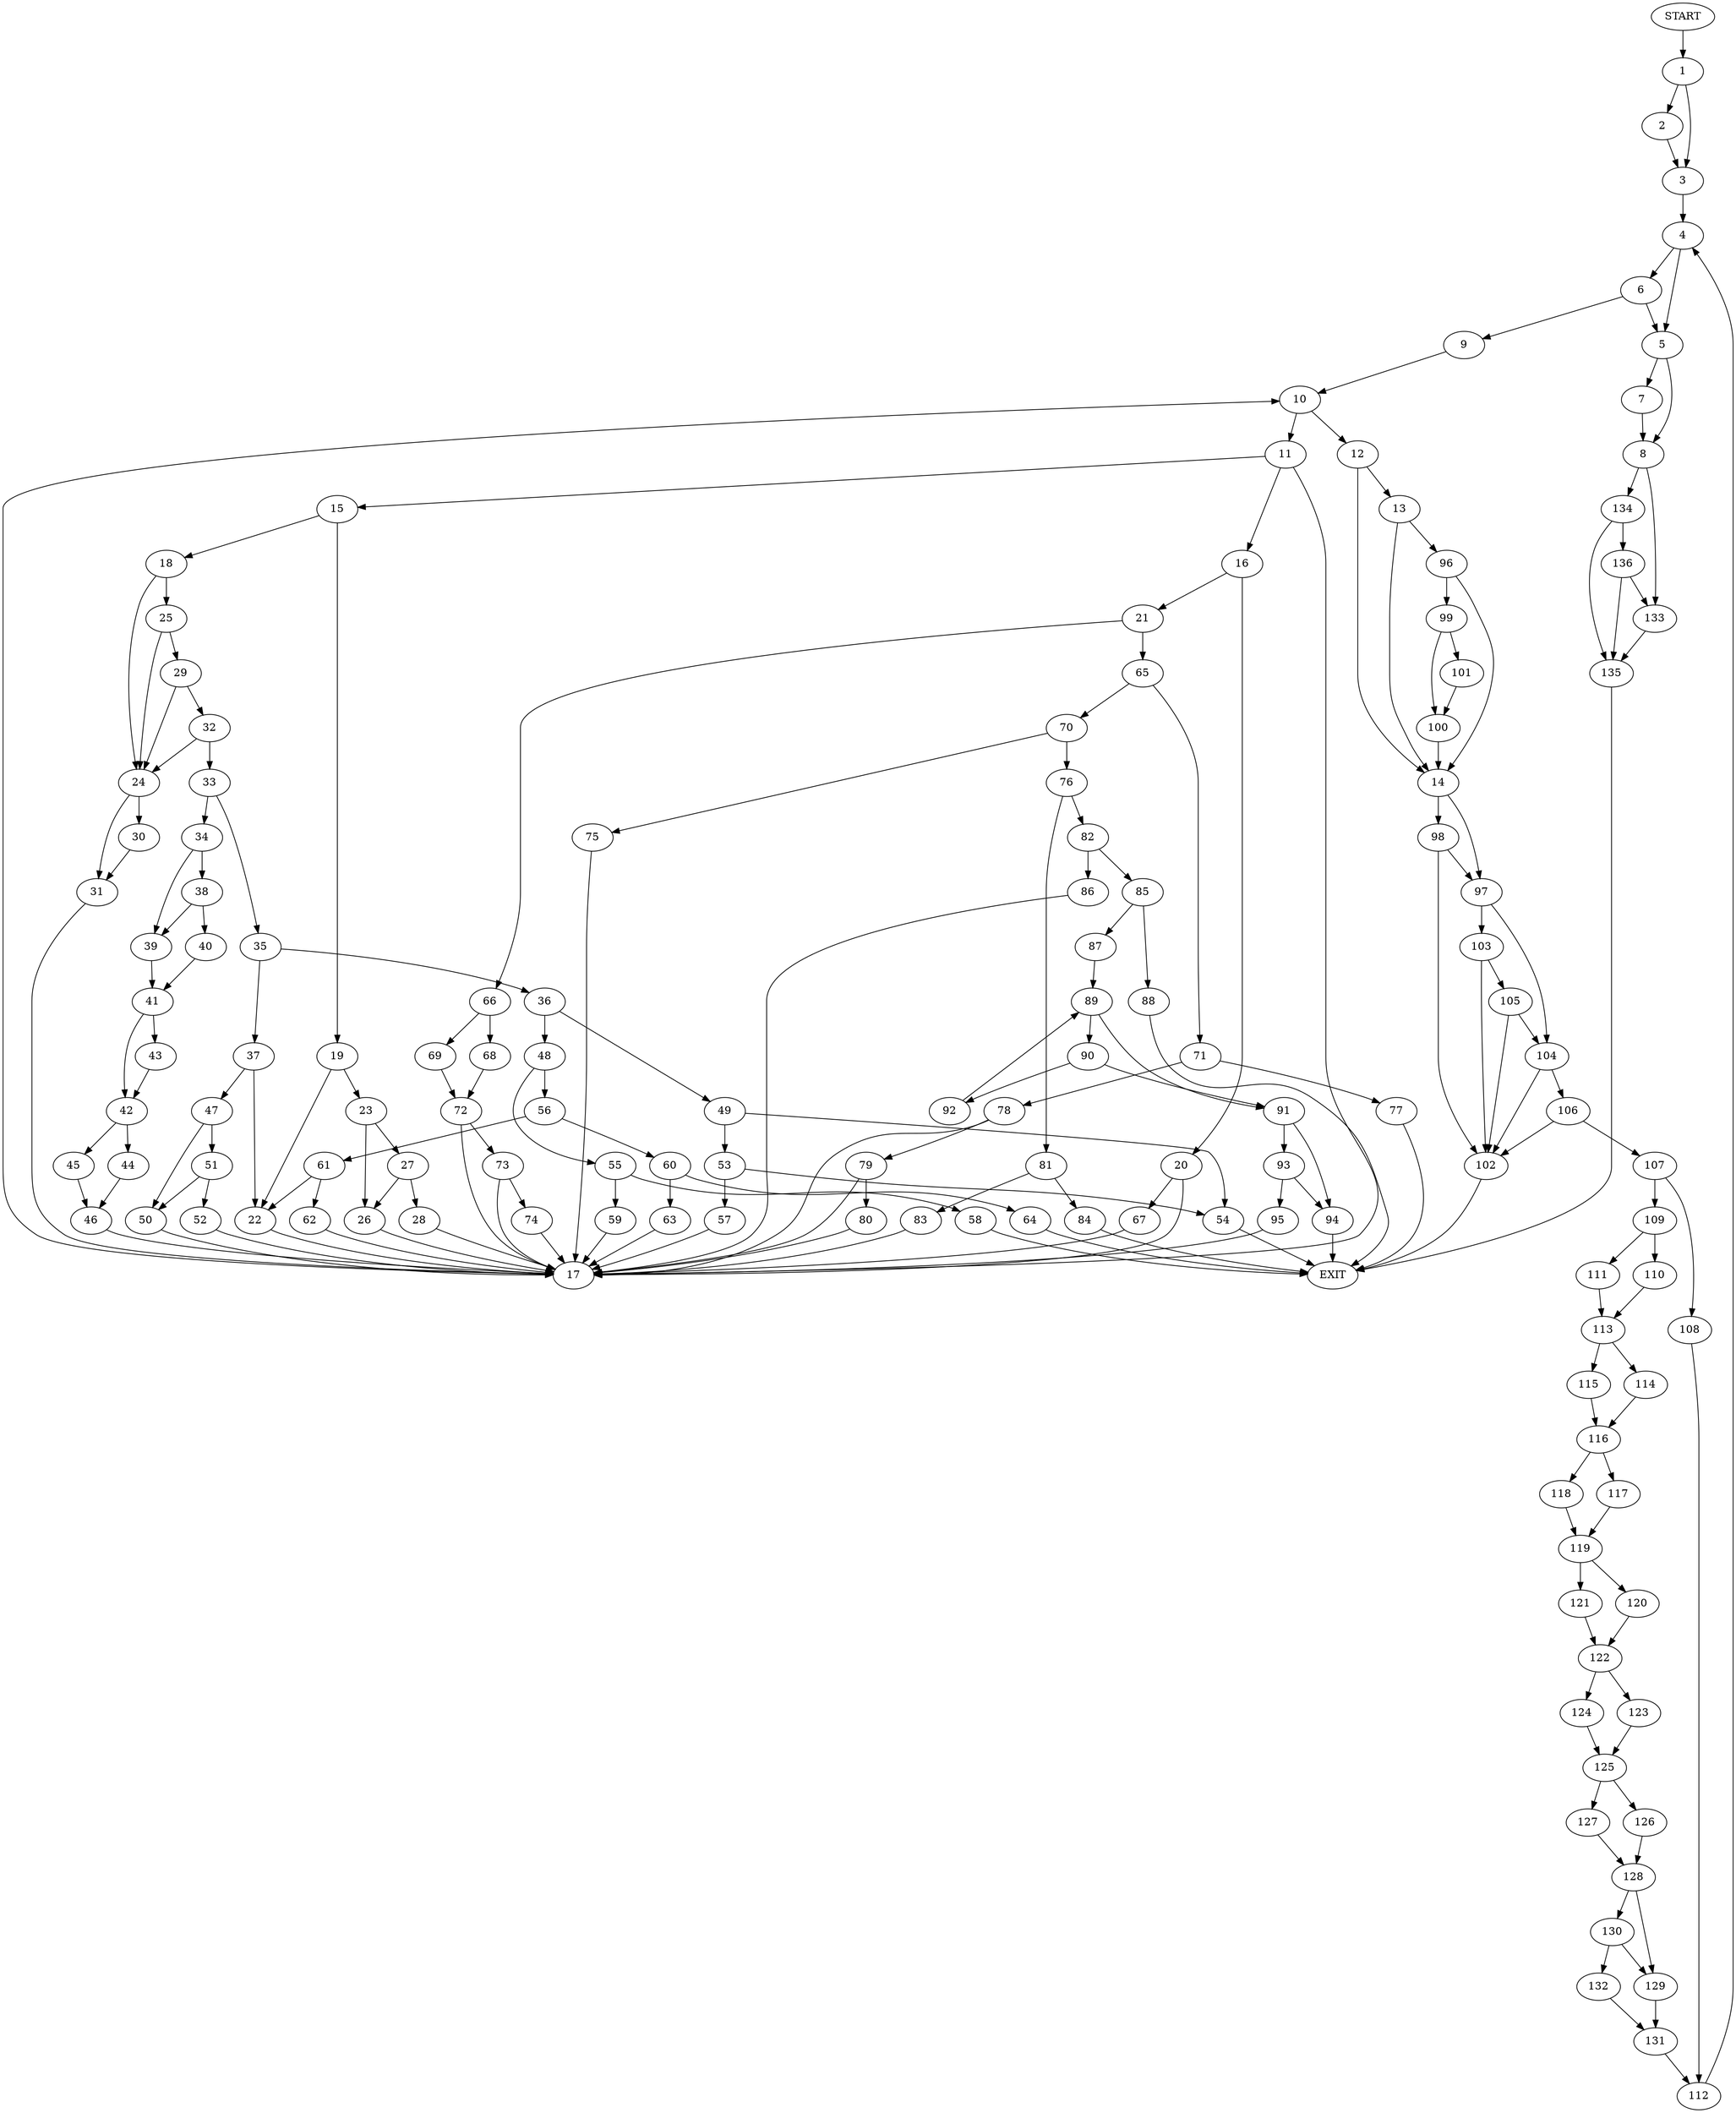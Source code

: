 digraph {
0 [label="START"]
137 [label="EXIT"]
0 -> 1
1 -> 2
1 -> 3
3 -> 4
2 -> 3
4 -> 5
4 -> 6
5 -> 7
5 -> 8
6 -> 5
6 -> 9
9 -> 10
10 -> 11
10 -> 12
12 -> 13
12 -> 14
11 -> 15
11 -> 16
11 -> 17
17 -> 10
15 -> 18
15 -> 19
16 -> 20
16 -> 21
19 -> 22
19 -> 23
18 -> 24
18 -> 25
23 -> 26
23 -> 27
22 -> 17
27 -> 26
27 -> 28
26 -> 17
28 -> 17
25 -> 29
25 -> 24
24 -> 30
24 -> 31
29 -> 32
29 -> 24
32 -> 33
32 -> 24
33 -> 34
33 -> 35
30 -> 31
31 -> 17
35 -> 36
35 -> 37
34 -> 38
34 -> 39
38 -> 40
38 -> 39
39 -> 41
40 -> 41
41 -> 42
41 -> 43
42 -> 44
42 -> 45
43 -> 42
44 -> 46
45 -> 46
46 -> 17
37 -> 22
37 -> 47
36 -> 48
36 -> 49
47 -> 50
47 -> 51
51 -> 50
51 -> 52
50 -> 17
52 -> 17
49 -> 53
49 -> 54
48 -> 55
48 -> 56
54 -> 137
53 -> 54
53 -> 57
57 -> 17
55 -> 58
55 -> 59
56 -> 60
56 -> 61
59 -> 17
58 -> 137
61 -> 22
61 -> 62
60 -> 63
60 -> 64
64 -> 137
63 -> 17
62 -> 17
21 -> 65
21 -> 66
20 -> 67
20 -> 17
66 -> 68
66 -> 69
65 -> 70
65 -> 71
67 -> 17
68 -> 72
69 -> 72
72 -> 73
72 -> 17
73 -> 17
73 -> 74
74 -> 17
70 -> 75
70 -> 76
71 -> 77
71 -> 78
77 -> 137
78 -> 17
78 -> 79
79 -> 80
79 -> 17
80 -> 17
76 -> 81
76 -> 82
75 -> 17
81 -> 83
81 -> 84
82 -> 85
82 -> 86
83 -> 17
84 -> 137
85 -> 87
85 -> 88
86 -> 17
87 -> 89
88 -> 137
89 -> 90
89 -> 91
90 -> 91
90 -> 92
91 -> 93
91 -> 94
92 -> 89
94 -> 137
93 -> 95
93 -> 94
95 -> 17
13 -> 96
13 -> 14
14 -> 97
14 -> 98
96 -> 14
96 -> 99
99 -> 100
99 -> 101
101 -> 100
100 -> 14
98 -> 97
98 -> 102
97 -> 103
97 -> 104
102 -> 137
103 -> 102
103 -> 105
104 -> 102
104 -> 106
105 -> 104
105 -> 102
106 -> 107
106 -> 102
107 -> 108
107 -> 109
109 -> 110
109 -> 111
108 -> 112
111 -> 113
110 -> 113
113 -> 114
113 -> 115
115 -> 116
114 -> 116
116 -> 117
116 -> 118
117 -> 119
118 -> 119
119 -> 120
119 -> 121
121 -> 122
120 -> 122
122 -> 123
122 -> 124
123 -> 125
124 -> 125
125 -> 126
125 -> 127
127 -> 128
126 -> 128
128 -> 129
128 -> 130
129 -> 131
130 -> 129
130 -> 132
132 -> 131
131 -> 112
112 -> 4
7 -> 8
8 -> 133
8 -> 134
134 -> 135
134 -> 136
133 -> 135
135 -> 137
136 -> 133
136 -> 135
}
